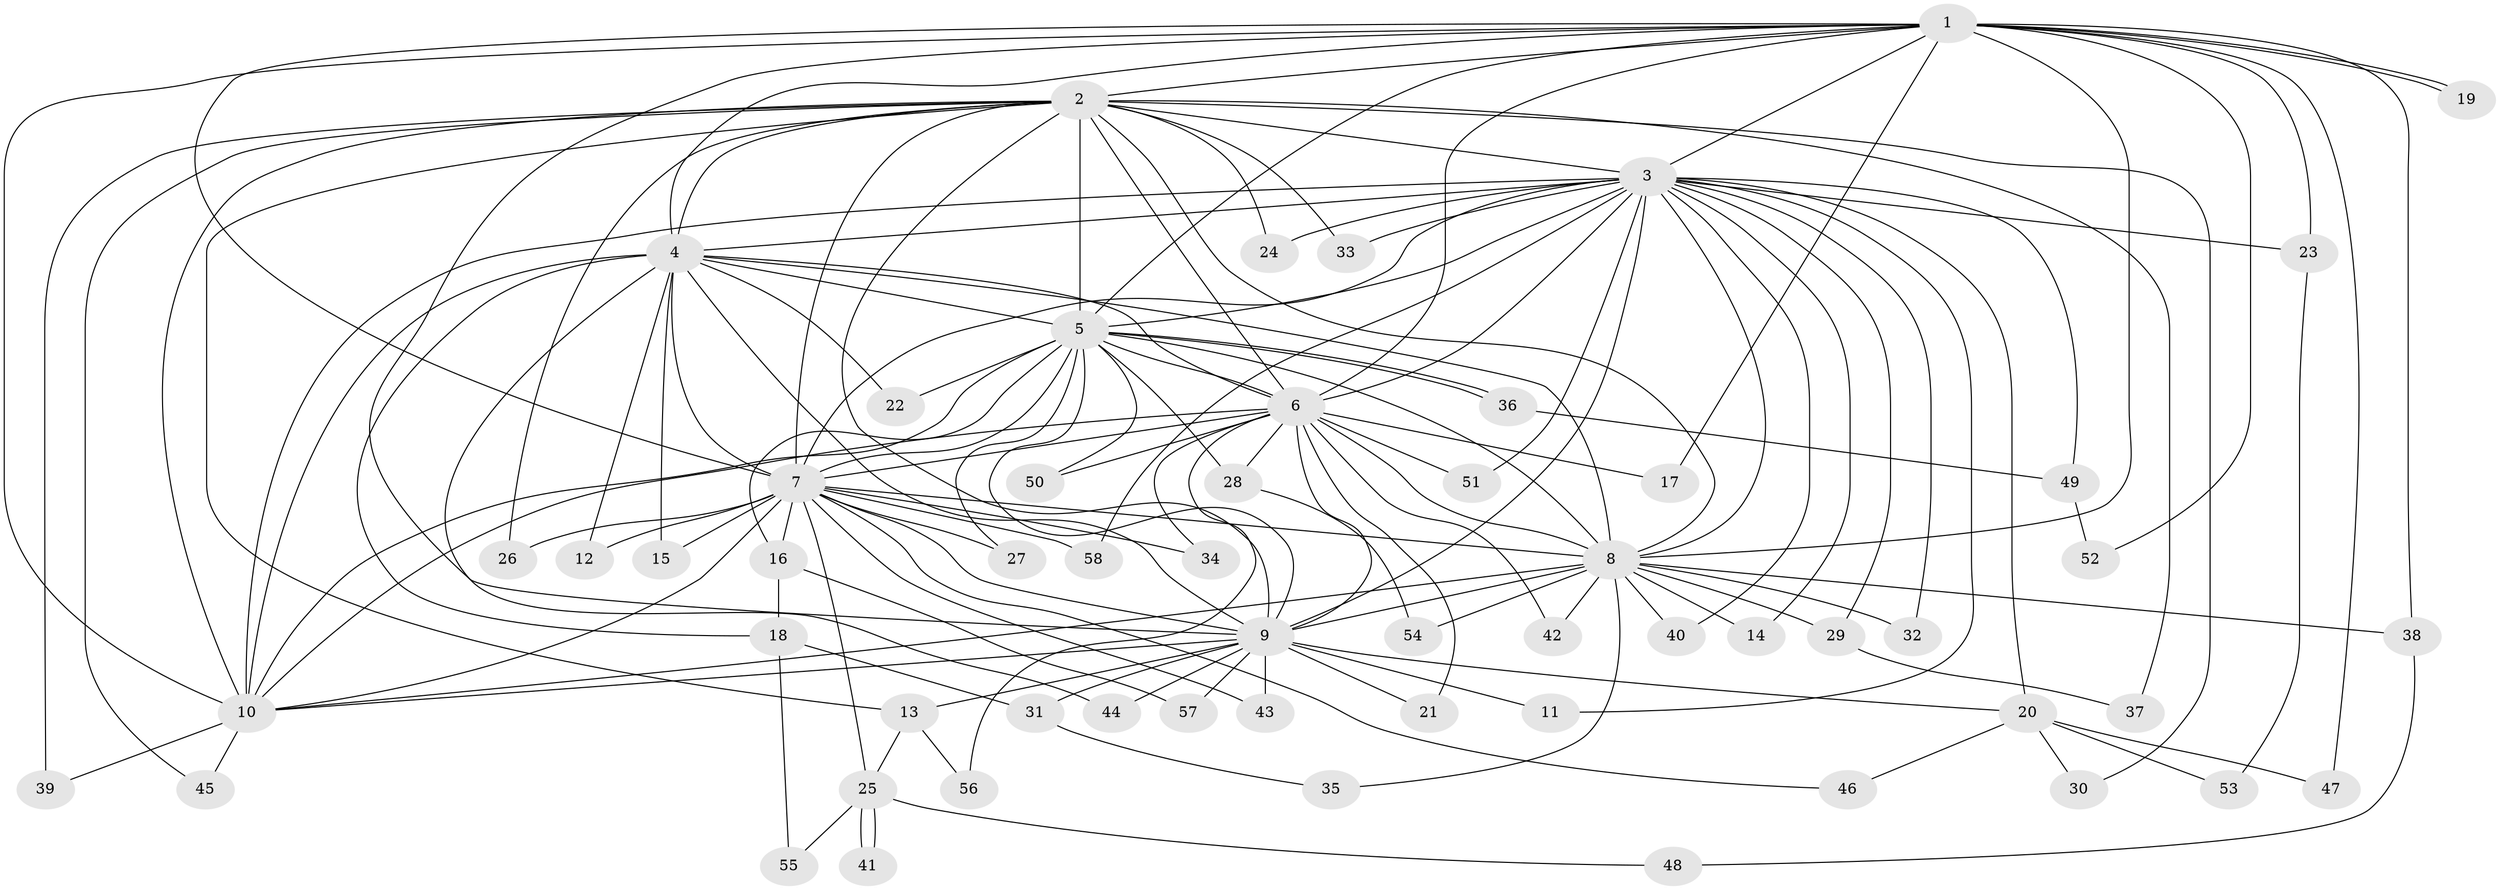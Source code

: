 // Generated by graph-tools (version 1.1) at 2025/13/03/09/25 04:13:57]
// undirected, 58 vertices, 141 edges
graph export_dot {
graph [start="1"]
  node [color=gray90,style=filled];
  1;
  2;
  3;
  4;
  5;
  6;
  7;
  8;
  9;
  10;
  11;
  12;
  13;
  14;
  15;
  16;
  17;
  18;
  19;
  20;
  21;
  22;
  23;
  24;
  25;
  26;
  27;
  28;
  29;
  30;
  31;
  32;
  33;
  34;
  35;
  36;
  37;
  38;
  39;
  40;
  41;
  42;
  43;
  44;
  45;
  46;
  47;
  48;
  49;
  50;
  51;
  52;
  53;
  54;
  55;
  56;
  57;
  58;
  1 -- 2;
  1 -- 3;
  1 -- 4;
  1 -- 5;
  1 -- 6;
  1 -- 7;
  1 -- 8;
  1 -- 9;
  1 -- 10;
  1 -- 17;
  1 -- 19;
  1 -- 19;
  1 -- 23;
  1 -- 38;
  1 -- 47;
  1 -- 52;
  2 -- 3;
  2 -- 4;
  2 -- 5;
  2 -- 6;
  2 -- 7;
  2 -- 8;
  2 -- 9;
  2 -- 10;
  2 -- 13;
  2 -- 24;
  2 -- 26;
  2 -- 30;
  2 -- 33;
  2 -- 37;
  2 -- 39;
  2 -- 45;
  3 -- 4;
  3 -- 5;
  3 -- 6;
  3 -- 7;
  3 -- 8;
  3 -- 9;
  3 -- 10;
  3 -- 11;
  3 -- 14;
  3 -- 20;
  3 -- 23;
  3 -- 24;
  3 -- 29;
  3 -- 32;
  3 -- 33;
  3 -- 40;
  3 -- 49;
  3 -- 51;
  3 -- 58;
  4 -- 5;
  4 -- 6;
  4 -- 7;
  4 -- 8;
  4 -- 9;
  4 -- 10;
  4 -- 12;
  4 -- 15;
  4 -- 18;
  4 -- 22;
  4 -- 44;
  5 -- 6;
  5 -- 7;
  5 -- 8;
  5 -- 9;
  5 -- 10;
  5 -- 16;
  5 -- 22;
  5 -- 27;
  5 -- 28;
  5 -- 36;
  5 -- 36;
  5 -- 50;
  6 -- 7;
  6 -- 8;
  6 -- 9;
  6 -- 10;
  6 -- 17;
  6 -- 21;
  6 -- 28;
  6 -- 34;
  6 -- 42;
  6 -- 50;
  6 -- 51;
  6 -- 56;
  7 -- 8;
  7 -- 9;
  7 -- 10;
  7 -- 12;
  7 -- 15;
  7 -- 16;
  7 -- 25;
  7 -- 26;
  7 -- 27;
  7 -- 34;
  7 -- 43;
  7 -- 46;
  7 -- 58;
  8 -- 9;
  8 -- 10;
  8 -- 14;
  8 -- 29;
  8 -- 32;
  8 -- 35;
  8 -- 38;
  8 -- 40;
  8 -- 42;
  8 -- 54;
  9 -- 10;
  9 -- 11;
  9 -- 13;
  9 -- 20;
  9 -- 21;
  9 -- 31;
  9 -- 43;
  9 -- 44;
  9 -- 57;
  10 -- 39;
  10 -- 45;
  13 -- 25;
  13 -- 56;
  16 -- 18;
  16 -- 57;
  18 -- 31;
  18 -- 55;
  20 -- 30;
  20 -- 46;
  20 -- 47;
  20 -- 53;
  23 -- 53;
  25 -- 41;
  25 -- 41;
  25 -- 48;
  25 -- 55;
  28 -- 54;
  29 -- 37;
  31 -- 35;
  36 -- 49;
  38 -- 48;
  49 -- 52;
}
